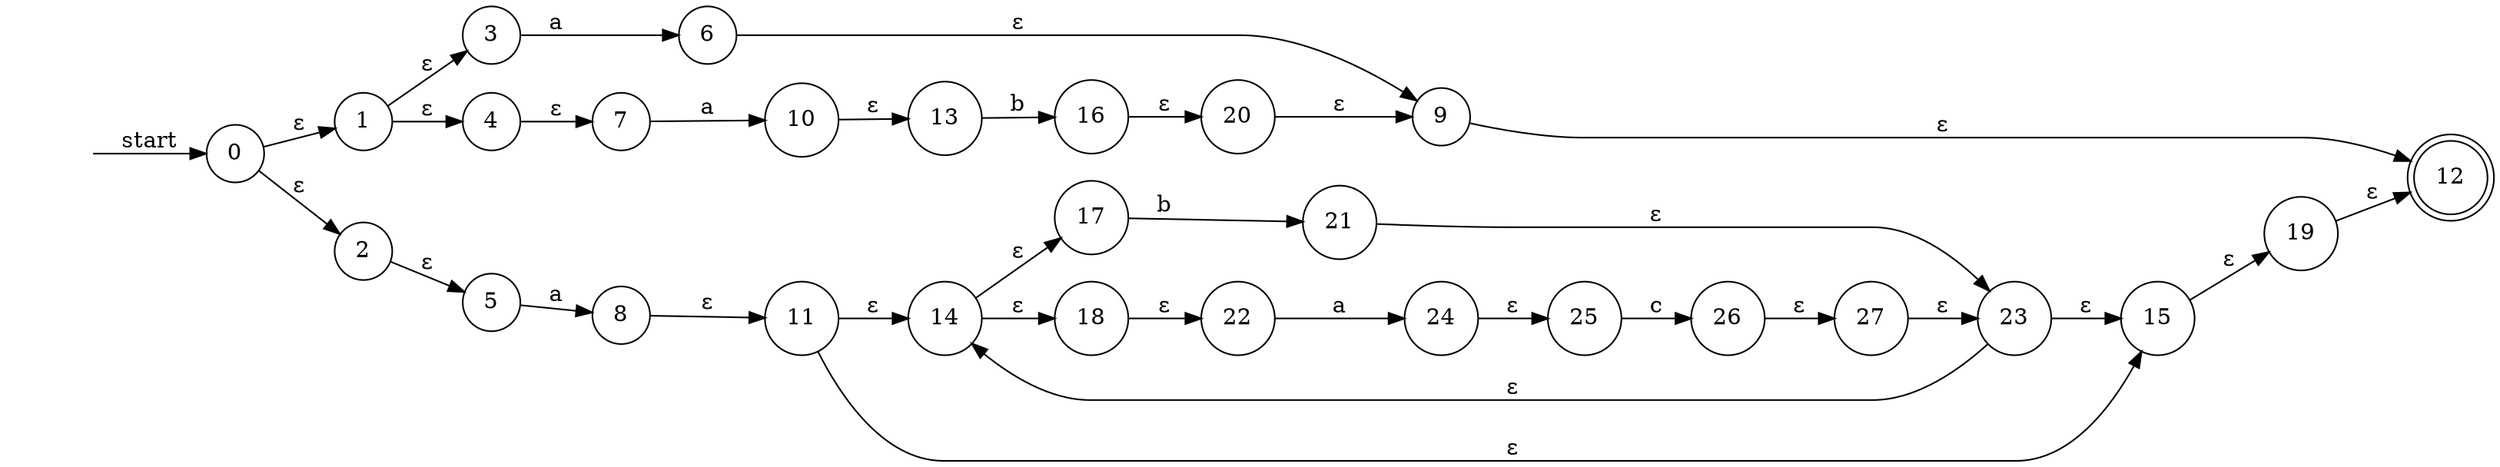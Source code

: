 digraph NFA {
	graph [rankdir=LR]
	0 [shape=circle]
	1 [shape=circle]
	0 -> 1 [label="ε"]
	2 [shape=circle]
	0 -> 2 [label="ε"]
	3 [shape=circle]
	1 -> 3 [label="ε"]
	4 [shape=circle]
	1 -> 4 [label="ε"]
	5 [shape=circle]
	2 -> 5 [label="ε"]
	6 [shape=circle]
	3 -> 6 [label=a]
	7 [shape=circle]
	4 -> 7 [label="ε"]
	8 [shape=circle]
	5 -> 8 [label=a]
	9 [shape=circle]
	6 -> 9 [label="ε"]
	10 [shape=circle]
	7 -> 10 [label=a]
	11 [shape=circle]
	8 -> 11 [label="ε"]
	12 [shape=circle]
	9 -> 12 [label="ε"]
	13 [shape=circle]
	10 -> 13 [label="ε"]
	14 [shape=circle]
	11 -> 14 [label="ε"]
	15 [shape=circle]
	11 -> 15 [label="ε"]
	16 [shape=circle]
	13 -> 16 [label=b]
	17 [shape=circle]
	14 -> 17 [label="ε"]
	18 [shape=circle]
	14 -> 18 [label="ε"]
	19 [shape=circle]
	15 -> 19 [label="ε"]
	20 [shape=circle]
	16 -> 20 [label="ε"]
	21 [shape=circle]
	17 -> 21 [label=b]
	22 [shape=circle]
	18 -> 22 [label="ε"]
	19 -> 12 [label="ε"]
	20 -> 9 [label="ε"]
	23 [shape=circle]
	21 -> 23 [label="ε"]
	24 [shape=circle]
	22 -> 24 [label=a]
	23 -> 15 [label="ε"]
	23 -> 14 [label="ε"]
	25 [shape=circle]
	24 -> 25 [label="ε"]
	26 [shape=circle]
	25 -> 26 [label=c]
	27 [shape=circle]
	26 -> 27 [label="ε"]
	27 -> 23 [label="ε"]
	12 [shape=doublecircle]
	"" [shape=none]
	"" -> 0 [label=start]
}
